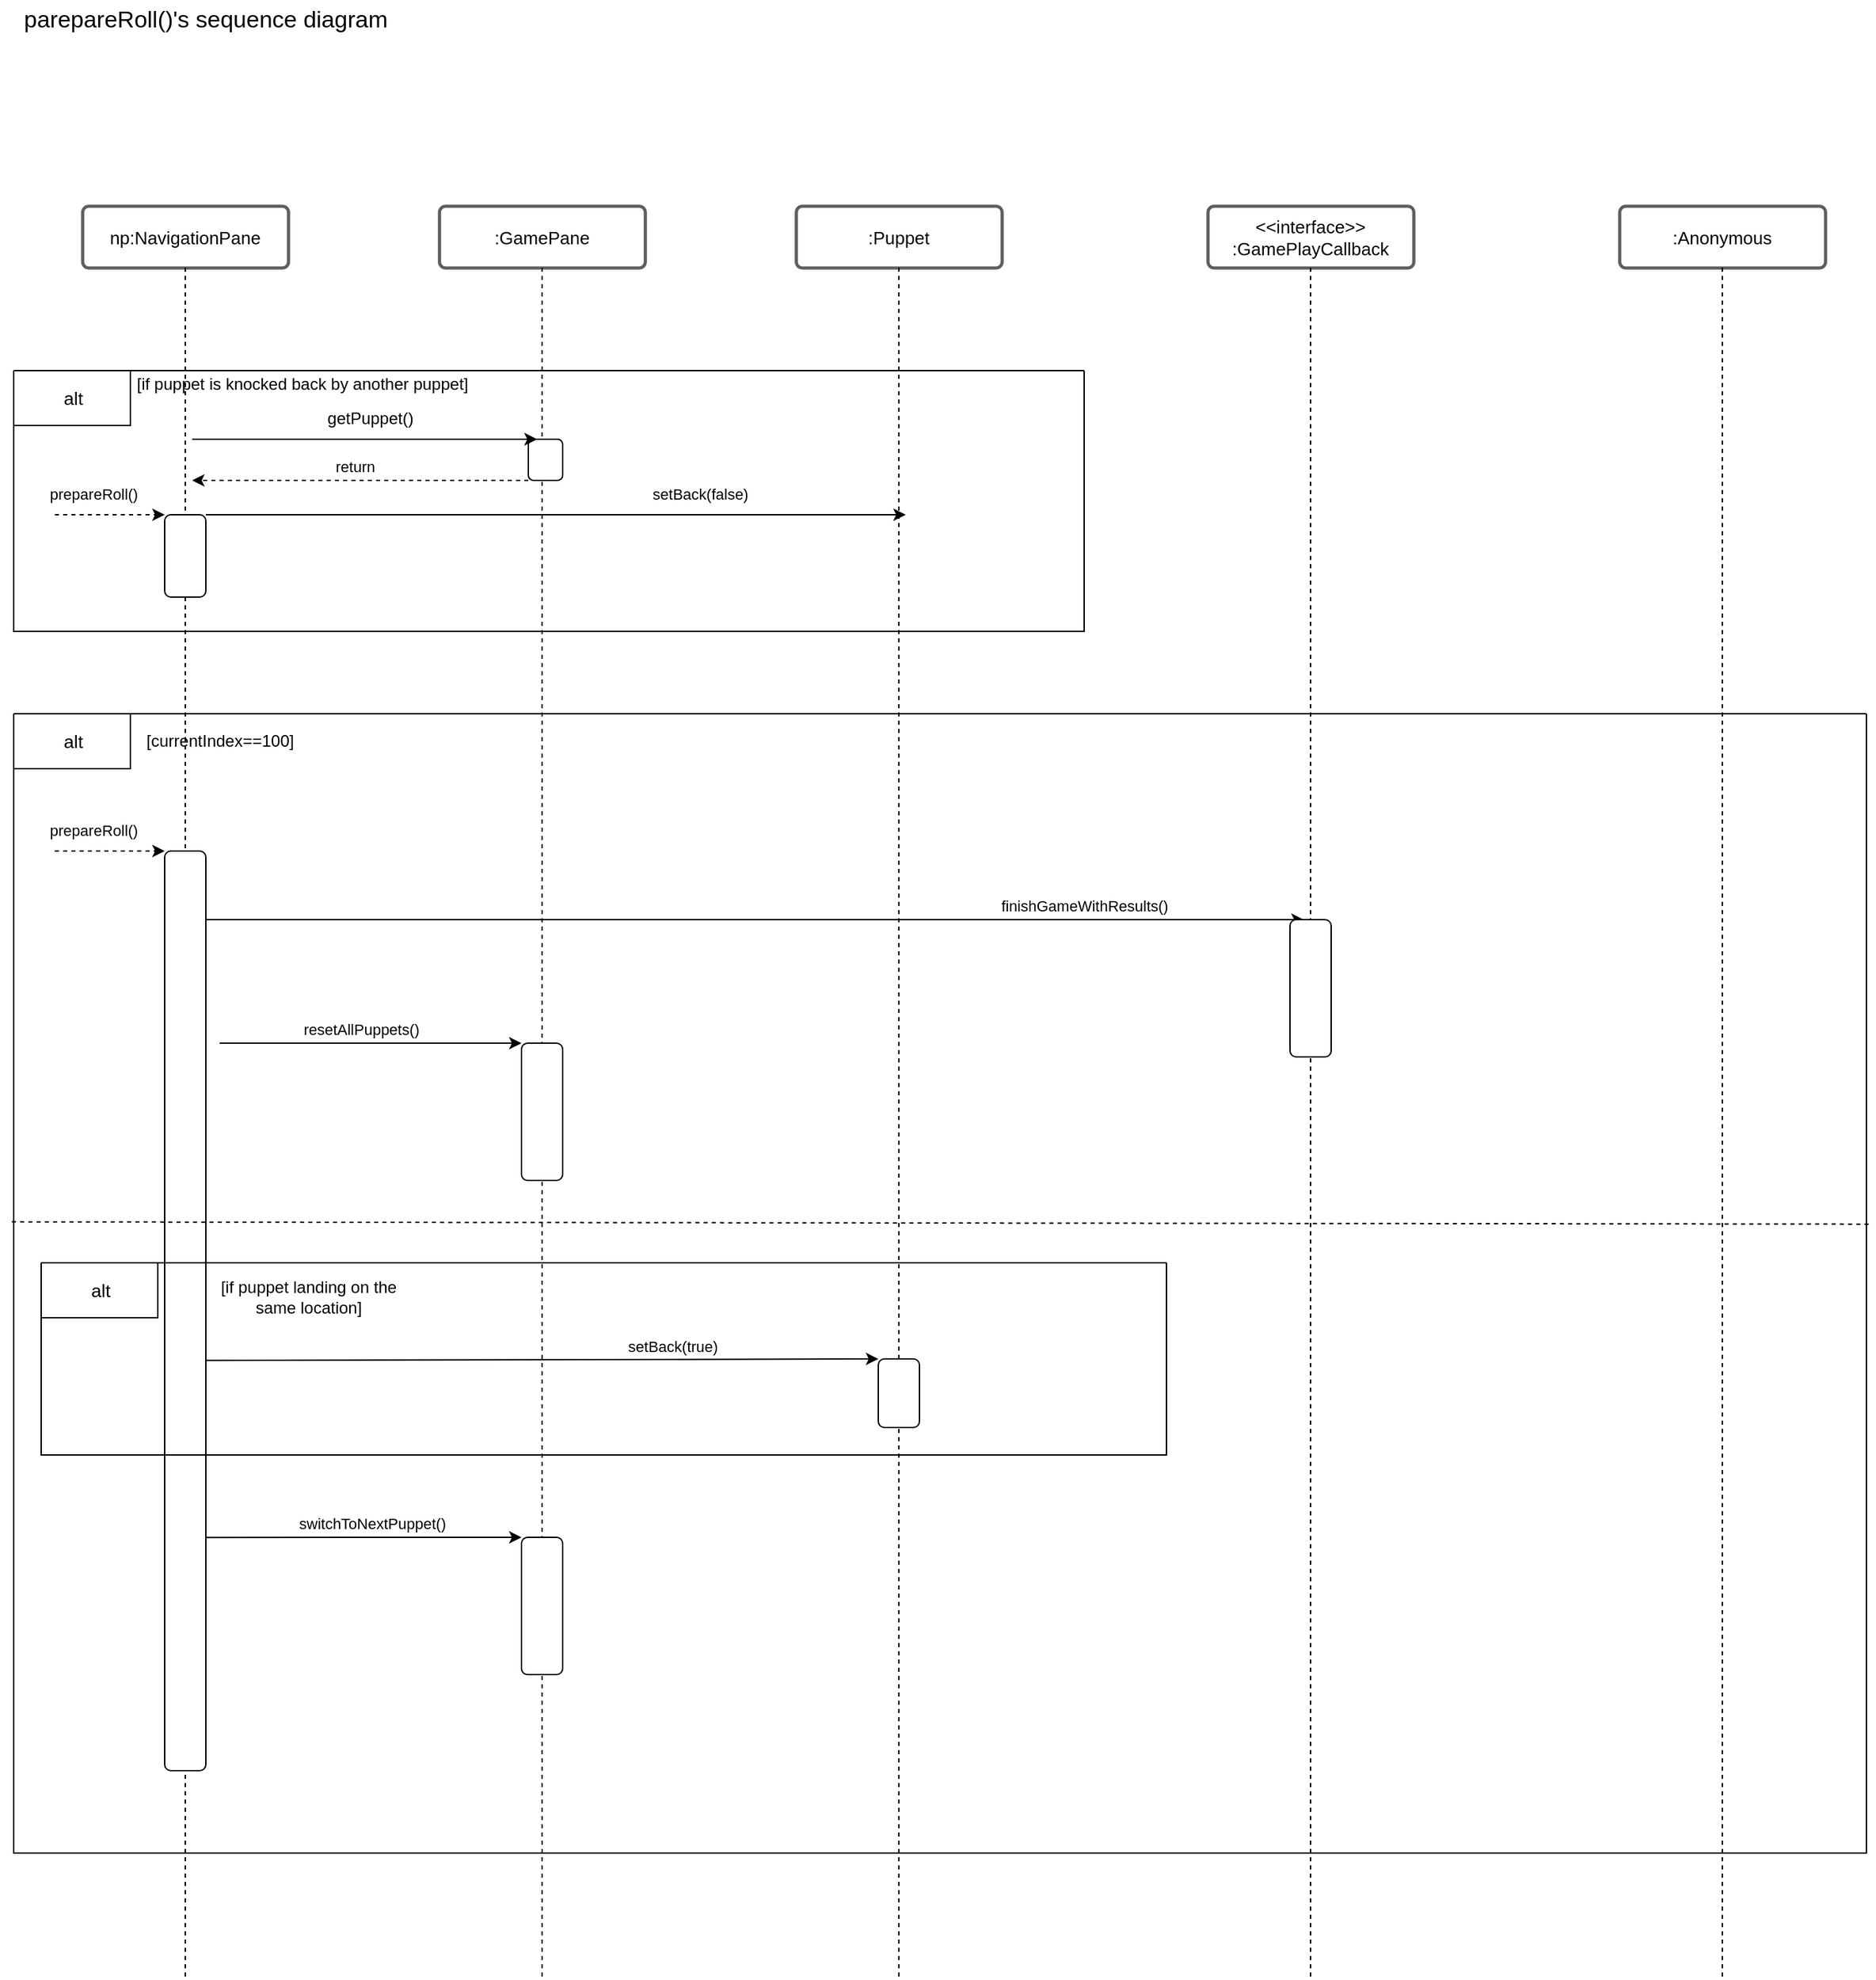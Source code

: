 <mxfile version="16.5.1" type="device"><diagram id="4FAFV40jUhSsIzAzkX_K" name="Page-1"><mxGraphModel dx="2733" dy="3842" grid="1" gridSize="10" guides="1" tooltips="1" connect="1" arrows="1" fold="1" page="1" pageScale="1" pageWidth="2336" pageHeight="1654" math="0" shadow="0"><root><mxCell id="0"/><mxCell id="1" parent="0"/><UserObject label="np:NavigationPane" lucidchartObjectId="xppazg1yhFvt" id="bCDvRSGkNqRHLjTSDhOm-1"><mxCell style="html=1;overflow=block;blockSpacing=1;whiteSpace=wrap;fontSize=13;spacing=3.8;strokeColor=#5e5e5e;strokeOpacity=100;rounded=1;absoluteArcSize=1;arcSize=9;strokeWidth=2.3;" vertex="1" parent="1"><mxGeometry x="800" y="-1360" width="150" height="45" as="geometry"/></mxCell></UserObject><mxCell id="bCDvRSGkNqRHLjTSDhOm-3" value="" style="endArrow=none;dashed=1;html=1;rounded=0;entryX=0.5;entryY=1;entryDx=0;entryDy=0;" edge="1" parent="1" target="bCDvRSGkNqRHLjTSDhOm-1"><mxGeometry width="50" height="50" relative="1" as="geometry"><mxPoint x="875" y="-70" as="sourcePoint"/><mxPoint x="900" y="-1200" as="targetPoint"/></mxGeometry></mxCell><UserObject label=":GamePane" lucidchartObjectId="xppazg1yhFvt" id="bCDvRSGkNqRHLjTSDhOm-4"><mxCell style="html=1;overflow=block;blockSpacing=1;whiteSpace=wrap;fontSize=13;spacing=3.8;strokeColor=#5e5e5e;strokeOpacity=100;rounded=1;absoluteArcSize=1;arcSize=9;strokeWidth=2.3;" vertex="1" parent="1"><mxGeometry x="1060" y="-1360" width="150" height="45" as="geometry"/></mxCell></UserObject><mxCell id="bCDvRSGkNqRHLjTSDhOm-5" value="" style="endArrow=none;dashed=1;html=1;rounded=0;entryX=0.5;entryY=1;entryDx=0;entryDy=0;" edge="1" parent="1" target="bCDvRSGkNqRHLjTSDhOm-4"><mxGeometry width="50" height="50" relative="1" as="geometry"><mxPoint x="1135" y="-70.0" as="sourcePoint"/><mxPoint x="1160" y="-1200" as="targetPoint"/></mxGeometry></mxCell><UserObject label=":Puppet" lucidchartObjectId="xppazg1yhFvt" id="bCDvRSGkNqRHLjTSDhOm-6"><mxCell style="html=1;overflow=block;blockSpacing=1;whiteSpace=wrap;fontSize=13;spacing=3.8;strokeColor=#5e5e5e;strokeOpacity=100;rounded=1;absoluteArcSize=1;arcSize=9;strokeWidth=2.3;" vertex="1" parent="1"><mxGeometry x="1320" y="-1360" width="150" height="45" as="geometry"/></mxCell></UserObject><mxCell id="bCDvRSGkNqRHLjTSDhOm-7" value="" style="endArrow=none;dashed=1;html=1;rounded=0;entryX=0.5;entryY=1;entryDx=0;entryDy=0;" edge="1" parent="1" target="bCDvRSGkNqRHLjTSDhOm-6"><mxGeometry width="50" height="50" relative="1" as="geometry"><mxPoint x="1395" y="-70.0" as="sourcePoint"/><mxPoint x="1420" y="-1200" as="targetPoint"/></mxGeometry></mxCell><UserObject label="&amp;lt;&amp;lt;interface&amp;gt;&amp;gt;&lt;br&gt;:GamePlayCallback" lucidchartObjectId="xppazg1yhFvt" id="bCDvRSGkNqRHLjTSDhOm-8"><mxCell style="html=1;overflow=block;blockSpacing=1;whiteSpace=wrap;fontSize=13;spacing=3.8;strokeColor=#5e5e5e;strokeOpacity=100;rounded=1;absoluteArcSize=1;arcSize=9;strokeWidth=2.3;" vertex="1" parent="1"><mxGeometry x="1620" y="-1360" width="150" height="45" as="geometry"/></mxCell></UserObject><mxCell id="bCDvRSGkNqRHLjTSDhOm-9" value="" style="endArrow=none;dashed=1;html=1;rounded=0;entryX=0.5;entryY=1;entryDx=0;entryDy=0;" edge="1" parent="1" target="bCDvRSGkNqRHLjTSDhOm-8"><mxGeometry width="50" height="50" relative="1" as="geometry"><mxPoint x="1695" y="-70" as="sourcePoint"/><mxPoint x="1720" y="-1200" as="targetPoint"/></mxGeometry></mxCell><UserObject label=":Anonymous" lucidchartObjectId="xppazg1yhFvt" id="bCDvRSGkNqRHLjTSDhOm-10"><mxCell style="html=1;overflow=block;blockSpacing=1;whiteSpace=wrap;fontSize=13;spacing=3.8;strokeColor=#5e5e5e;strokeOpacity=100;rounded=1;absoluteArcSize=1;arcSize=9;strokeWidth=2.3;" vertex="1" parent="1"><mxGeometry x="1920" y="-1360" width="150" height="45" as="geometry"/></mxCell></UserObject><mxCell id="bCDvRSGkNqRHLjTSDhOm-11" value="" style="endArrow=none;dashed=1;html=1;rounded=0;entryX=0.5;entryY=1;entryDx=0;entryDy=0;" edge="1" parent="1" target="bCDvRSGkNqRHLjTSDhOm-10"><mxGeometry width="50" height="50" relative="1" as="geometry"><mxPoint x="1995" y="-70" as="sourcePoint"/><mxPoint x="2020" y="-1200" as="targetPoint"/></mxGeometry></mxCell><mxCell id="bCDvRSGkNqRHLjTSDhOm-12" value="" style="swimlane;startSize=0;fontSize=13.3;" vertex="1" parent="1"><mxGeometry x="750" y="-1240" width="780" height="190" as="geometry"/></mxCell><mxCell id="bCDvRSGkNqRHLjTSDhOm-13" value="" style="swimlane;startSize=0;fontSize=13.3;" vertex="1" parent="bCDvRSGkNqRHLjTSDhOm-12"><mxGeometry width="85" height="40" as="geometry"/></mxCell><mxCell id="bCDvRSGkNqRHLjTSDhOm-14" value="alt" style="text;html=1;align=center;verticalAlign=middle;resizable=0;points=[];autosize=1;strokeColor=none;fillColor=none;fontSize=13.3;" vertex="1" parent="bCDvRSGkNqRHLjTSDhOm-13"><mxGeometry x="27.5" y="10" width="30" height="20" as="geometry"/></mxCell><mxCell id="bCDvRSGkNqRHLjTSDhOm-15" value="" style="rounded=1;whiteSpace=wrap;html=1;" vertex="1" parent="bCDvRSGkNqRHLjTSDhOm-12"><mxGeometry x="110" y="105" width="30" height="60" as="geometry"/></mxCell><mxCell id="bCDvRSGkNqRHLjTSDhOm-16" value="[if puppet is knocked back by another puppet]" style="text;html=1;align=center;verticalAlign=middle;resizable=0;points=[];autosize=1;strokeColor=none;fillColor=none;" vertex="1" parent="bCDvRSGkNqRHLjTSDhOm-12"><mxGeometry x="80" width="260" height="20" as="geometry"/></mxCell><mxCell id="bCDvRSGkNqRHLjTSDhOm-17" value="" style="endArrow=classic;html=1;rounded=0;exitX=1;exitY=0;exitDx=0;exitDy=0;" edge="1" parent="bCDvRSGkNqRHLjTSDhOm-12" source="bCDvRSGkNqRHLjTSDhOm-15"><mxGeometry width="50" height="50" relative="1" as="geometry"><mxPoint x="250" y="170" as="sourcePoint"/><mxPoint x="650" y="105" as="targetPoint"/></mxGeometry></mxCell><mxCell id="bCDvRSGkNqRHLjTSDhOm-18" value="setBack(false)" style="edgeLabel;html=1;align=center;verticalAlign=middle;resizable=0;points=[];" vertex="1" connectable="0" parent="bCDvRSGkNqRHLjTSDhOm-17"><mxGeometry x="0.101" y="-1" relative="1" as="geometry"><mxPoint x="79" y="-16" as="offset"/></mxGeometry></mxCell><mxCell id="bCDvRSGkNqRHLjTSDhOm-19" value="" style="rounded=1;whiteSpace=wrap;html=1;" vertex="1" parent="bCDvRSGkNqRHLjTSDhOm-12"><mxGeometry x="375" y="50" width="25" height="30" as="geometry"/></mxCell><mxCell id="bCDvRSGkNqRHLjTSDhOm-20" value="" style="endArrow=classic;html=1;rounded=0;entryX=0.25;entryY=0;entryDx=0;entryDy=0;" edge="1" parent="bCDvRSGkNqRHLjTSDhOm-12" target="bCDvRSGkNqRHLjTSDhOm-19"><mxGeometry width="50" height="50" relative="1" as="geometry"><mxPoint x="130" y="50" as="sourcePoint"/><mxPoint x="220" y="70" as="targetPoint"/></mxGeometry></mxCell><mxCell id="bCDvRSGkNqRHLjTSDhOm-21" value="getPuppet()" style="text;html=1;strokeColor=none;fillColor=none;align=center;verticalAlign=middle;whiteSpace=wrap;rounded=0;" vertex="1" parent="bCDvRSGkNqRHLjTSDhOm-12"><mxGeometry x="230" y="20" width="60" height="30" as="geometry"/></mxCell><mxCell id="bCDvRSGkNqRHLjTSDhOm-24" value="" style="endArrow=classic;html=1;rounded=0;entryX=0.25;entryY=0;entryDx=0;entryDy=0;" edge="1" parent="bCDvRSGkNqRHLjTSDhOm-12" target="bCDvRSGkNqRHLjTSDhOm-19"><mxGeometry width="50" height="50" relative="1" as="geometry"><mxPoint x="170" y="50" as="sourcePoint"/><mxPoint x="1131.25" y="-1190" as="targetPoint"/></mxGeometry></mxCell><mxCell id="bCDvRSGkNqRHLjTSDhOm-27" value="" style="endArrow=classic;startArrow=none;html=1;rounded=0;dashed=1;entryX=0;entryY=0;entryDx=0;entryDy=0;startFill=0;" edge="1" parent="bCDvRSGkNqRHLjTSDhOm-12" target="bCDvRSGkNqRHLjTSDhOm-15"><mxGeometry width="50" height="50" relative="1" as="geometry"><mxPoint x="30" y="105" as="sourcePoint"/><mxPoint x="100" y="110" as="targetPoint"/></mxGeometry></mxCell><mxCell id="bCDvRSGkNqRHLjTSDhOm-28" value="prepareRoll()" style="edgeLabel;html=1;align=center;verticalAlign=middle;resizable=0;points=[];" vertex="1" connectable="0" parent="bCDvRSGkNqRHLjTSDhOm-27"><mxGeometry x="-0.254" y="-3" relative="1" as="geometry"><mxPoint x="-2" y="-18" as="offset"/></mxGeometry></mxCell><mxCell id="bCDvRSGkNqRHLjTSDhOm-22" style="rounded=0;orthogonalLoop=1;jettySize=auto;html=1;exitX=0;exitY=1;exitDx=0;exitDy=0;dashed=1;" edge="1" parent="1" source="bCDvRSGkNqRHLjTSDhOm-19"><mxGeometry relative="1" as="geometry"><mxPoint x="880" y="-1160" as="targetPoint"/></mxGeometry></mxCell><mxCell id="bCDvRSGkNqRHLjTSDhOm-23" value="return&amp;nbsp;" style="edgeLabel;html=1;align=center;verticalAlign=middle;resizable=0;points=[];" vertex="1" connectable="0" parent="bCDvRSGkNqRHLjTSDhOm-22"><mxGeometry x="-0.102" y="-1" relative="1" as="geometry"><mxPoint x="-15" y="-9" as="offset"/></mxGeometry></mxCell><mxCell id="bCDvRSGkNqRHLjTSDhOm-29" value="" style="swimlane;startSize=0;fontSize=13.3;" vertex="1" parent="1"><mxGeometry x="750" y="-990" width="1350" height="830" as="geometry"/></mxCell><mxCell id="bCDvRSGkNqRHLjTSDhOm-30" value="" style="swimlane;startSize=0;fontSize=13.3;" vertex="1" parent="bCDvRSGkNqRHLjTSDhOm-29"><mxGeometry width="85" height="40" as="geometry"/></mxCell><mxCell id="bCDvRSGkNqRHLjTSDhOm-31" value="alt" style="text;html=1;align=center;verticalAlign=middle;resizable=0;points=[];autosize=1;strokeColor=none;fillColor=none;fontSize=13.3;" vertex="1" parent="bCDvRSGkNqRHLjTSDhOm-30"><mxGeometry x="27.5" y="10" width="30" height="20" as="geometry"/></mxCell><mxCell id="bCDvRSGkNqRHLjTSDhOm-33" value="" style="rounded=1;whiteSpace=wrap;html=1;" vertex="1" parent="bCDvRSGkNqRHLjTSDhOm-29"><mxGeometry x="110" y="100" width="30" height="670" as="geometry"/></mxCell><mxCell id="bCDvRSGkNqRHLjTSDhOm-36" value="" style="endArrow=classic;startArrow=none;html=1;rounded=0;dashed=1;entryX=0;entryY=0;entryDx=0;entryDy=0;startFill=0;" edge="1" parent="bCDvRSGkNqRHLjTSDhOm-29"><mxGeometry width="50" height="50" relative="1" as="geometry"><mxPoint x="30" y="100" as="sourcePoint"/><mxPoint x="110" y="100" as="targetPoint"/></mxGeometry></mxCell><mxCell id="bCDvRSGkNqRHLjTSDhOm-37" value="prepareRoll()" style="edgeLabel;html=1;align=center;verticalAlign=middle;resizable=0;points=[];" vertex="1" connectable="0" parent="bCDvRSGkNqRHLjTSDhOm-36"><mxGeometry x="-0.254" y="-3" relative="1" as="geometry"><mxPoint x="-2" y="-18" as="offset"/></mxGeometry></mxCell><mxCell id="bCDvRSGkNqRHLjTSDhOm-38" value="" style="endArrow=classic;html=1;rounded=0;" edge="1" parent="bCDvRSGkNqRHLjTSDhOm-29"><mxGeometry width="50" height="50" relative="1" as="geometry"><mxPoint x="140" y="150" as="sourcePoint"/><mxPoint x="940" y="150" as="targetPoint"/></mxGeometry></mxCell><mxCell id="bCDvRSGkNqRHLjTSDhOm-41" value="finishGameWithResults()" style="edgeLabel;html=1;align=center;verticalAlign=middle;resizable=0;points=[];" vertex="1" connectable="0" parent="bCDvRSGkNqRHLjTSDhOm-38"><mxGeometry x="0.592" y="-1" relative="1" as="geometry"><mxPoint x="3" y="-11" as="offset"/></mxGeometry></mxCell><mxCell id="bCDvRSGkNqRHLjTSDhOm-42" value="" style="rounded=1;whiteSpace=wrap;html=1;" vertex="1" parent="bCDvRSGkNqRHLjTSDhOm-29"><mxGeometry x="930" y="150" width="30" height="100" as="geometry"/></mxCell><mxCell id="bCDvRSGkNqRHLjTSDhOm-43" value="" style="rounded=1;whiteSpace=wrap;html=1;" vertex="1" parent="bCDvRSGkNqRHLjTSDhOm-29"><mxGeometry x="370" y="240" width="30" height="100" as="geometry"/></mxCell><mxCell id="bCDvRSGkNqRHLjTSDhOm-45" value="" style="endArrow=classic;html=1;rounded=0;entryX=0;entryY=0;entryDx=0;entryDy=0;" edge="1" parent="bCDvRSGkNqRHLjTSDhOm-29" target="bCDvRSGkNqRHLjTSDhOm-43"><mxGeometry width="50" height="50" relative="1" as="geometry"><mxPoint x="150" y="240" as="sourcePoint"/><mxPoint x="260" y="240" as="targetPoint"/></mxGeometry></mxCell><mxCell id="bCDvRSGkNqRHLjTSDhOm-46" value="resetAllPuppets()" style="edgeLabel;html=1;align=center;verticalAlign=middle;resizable=0;points=[];" vertex="1" connectable="0" parent="bCDvRSGkNqRHLjTSDhOm-45"><mxGeometry x="0.212" y="2" relative="1" as="geometry"><mxPoint x="-31" y="-8" as="offset"/></mxGeometry></mxCell><mxCell id="bCDvRSGkNqRHLjTSDhOm-48" value="" style="swimlane;startSize=0;fontSize=13.3;" vertex="1" parent="bCDvRSGkNqRHLjTSDhOm-29"><mxGeometry x="20" y="400" width="820" height="140" as="geometry"/></mxCell><mxCell id="bCDvRSGkNqRHLjTSDhOm-49" value="" style="swimlane;startSize=0;fontSize=13.3;" vertex="1" parent="bCDvRSGkNqRHLjTSDhOm-48"><mxGeometry width="85" height="40" as="geometry"/></mxCell><mxCell id="bCDvRSGkNqRHLjTSDhOm-50" value="alt" style="text;html=1;align=center;verticalAlign=middle;resizable=0;points=[];autosize=1;strokeColor=none;fillColor=none;fontSize=13.3;" vertex="1" parent="bCDvRSGkNqRHLjTSDhOm-49"><mxGeometry x="27.5" y="10" width="30" height="20" as="geometry"/></mxCell><mxCell id="bCDvRSGkNqRHLjTSDhOm-51" value="" style="rounded=1;whiteSpace=wrap;html=1;" vertex="1" parent="bCDvRSGkNqRHLjTSDhOm-48"><mxGeometry x="610" y="70" width="30" height="50" as="geometry"/></mxCell><mxCell id="bCDvRSGkNqRHLjTSDhOm-54" value="[if puppet landing on the same location]" style="text;html=1;strokeColor=none;fillColor=none;align=center;verticalAlign=middle;whiteSpace=wrap;rounded=0;" vertex="1" parent="bCDvRSGkNqRHLjTSDhOm-48"><mxGeometry x="120" y="10" width="150" height="30" as="geometry"/></mxCell><mxCell id="bCDvRSGkNqRHLjTSDhOm-52" value="" style="endArrow=classic;html=1;rounded=0;exitX=1.002;exitY=0.554;exitDx=0;exitDy=0;exitPerimeter=0;entryX=0;entryY=0;entryDx=0;entryDy=0;" edge="1" parent="bCDvRSGkNqRHLjTSDhOm-29" source="bCDvRSGkNqRHLjTSDhOm-33" target="bCDvRSGkNqRHLjTSDhOm-51"><mxGeometry width="50" height="50" relative="1" as="geometry"><mxPoint x="220" y="510" as="sourcePoint"/><mxPoint x="270" y="460" as="targetPoint"/></mxGeometry></mxCell><mxCell id="bCDvRSGkNqRHLjTSDhOm-53" value="setBack(true)" style="edgeLabel;html=1;align=center;verticalAlign=middle;resizable=0;points=[];" vertex="1" connectable="0" parent="bCDvRSGkNqRHLjTSDhOm-52"><mxGeometry x="0.285" y="-1" relative="1" as="geometry"><mxPoint x="25" y="-11" as="offset"/></mxGeometry></mxCell><mxCell id="bCDvRSGkNqRHLjTSDhOm-56" value="" style="rounded=1;whiteSpace=wrap;html=1;" vertex="1" parent="bCDvRSGkNqRHLjTSDhOm-29"><mxGeometry x="370" y="600" width="30" height="100" as="geometry"/></mxCell><mxCell id="bCDvRSGkNqRHLjTSDhOm-57" value="" style="endArrow=classic;html=1;rounded=0;exitX=1.002;exitY=0.554;exitDx=0;exitDy=0;exitPerimeter=0;" edge="1" parent="bCDvRSGkNqRHLjTSDhOm-29"><mxGeometry width="50" height="50" relative="1" as="geometry"><mxPoint x="140" y="600.1" as="sourcePoint"/><mxPoint x="370" y="600" as="targetPoint"/></mxGeometry></mxCell><mxCell id="bCDvRSGkNqRHLjTSDhOm-58" value="switchToNextPuppet()" style="edgeLabel;html=1;align=center;verticalAlign=middle;resizable=0;points=[];" vertex="1" connectable="0" parent="bCDvRSGkNqRHLjTSDhOm-57"><mxGeometry x="0.285" y="-1" relative="1" as="geometry"><mxPoint x="-27" y="-11" as="offset"/></mxGeometry></mxCell><mxCell id="bCDvRSGkNqRHLjTSDhOm-32" value="[currentIndex==100]" style="text;html=1;align=center;verticalAlign=middle;resizable=0;points=[];autosize=1;strokeColor=none;fillColor=none;" vertex="1" parent="1"><mxGeometry x="840" y="-980" width="120" height="20" as="geometry"/></mxCell><mxCell id="bCDvRSGkNqRHLjTSDhOm-47" value="" style="endArrow=none;dashed=1;html=1;rounded=0;exitX=-0.001;exitY=0.446;exitDx=0;exitDy=0;exitPerimeter=0;entryX=1.003;entryY=0.448;entryDx=0;entryDy=0;entryPerimeter=0;" edge="1" parent="1" source="bCDvRSGkNqRHLjTSDhOm-29" target="bCDvRSGkNqRHLjTSDhOm-29"><mxGeometry width="50" height="50" relative="1" as="geometry"><mxPoint x="970" y="-560" as="sourcePoint"/><mxPoint x="1020" y="-610" as="targetPoint"/></mxGeometry></mxCell><mxCell id="bCDvRSGkNqRHLjTSDhOm-59" value="&lt;font style=&quot;font-size: 17px&quot;&gt;parepareRoll()'s sequence diagram&lt;/font&gt;" style="text;html=1;strokeColor=none;fillColor=none;align=center;verticalAlign=middle;whiteSpace=wrap;rounded=0;" vertex="1" parent="1"><mxGeometry x="740" y="-1510" width="300" height="30" as="geometry"/></mxCell></root></mxGraphModel></diagram></mxfile>